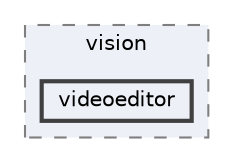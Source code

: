 digraph "videoeditor"
{
 // LATEX_PDF_SIZE
  bgcolor="transparent";
  edge [fontname=Helvetica,fontsize=10,labelfontname=Helvetica,labelfontsize=10];
  node [fontname=Helvetica,fontsize=10,shape=box,height=0.2,width=0.4];
  compound=true
  subgraph clusterdir_924ebb8219b2ed0e75643881d8c548ab {
    graph [ bgcolor="#edf0f7", pencolor="grey50", label="vision", fontname=Helvetica,fontsize=10 style="filled,dashed", URL="dir_924ebb8219b2ed0e75643881d8c548ab.html",tooltip=""]
  dir_f6616051ad1d5f77f8ac96140713f880 [label="videoeditor", fillcolor="#edf0f7", color="grey25", style="filled,bold", URL="dir_f6616051ad1d5f77f8ac96140713f880.html",tooltip=""];
  }
}
